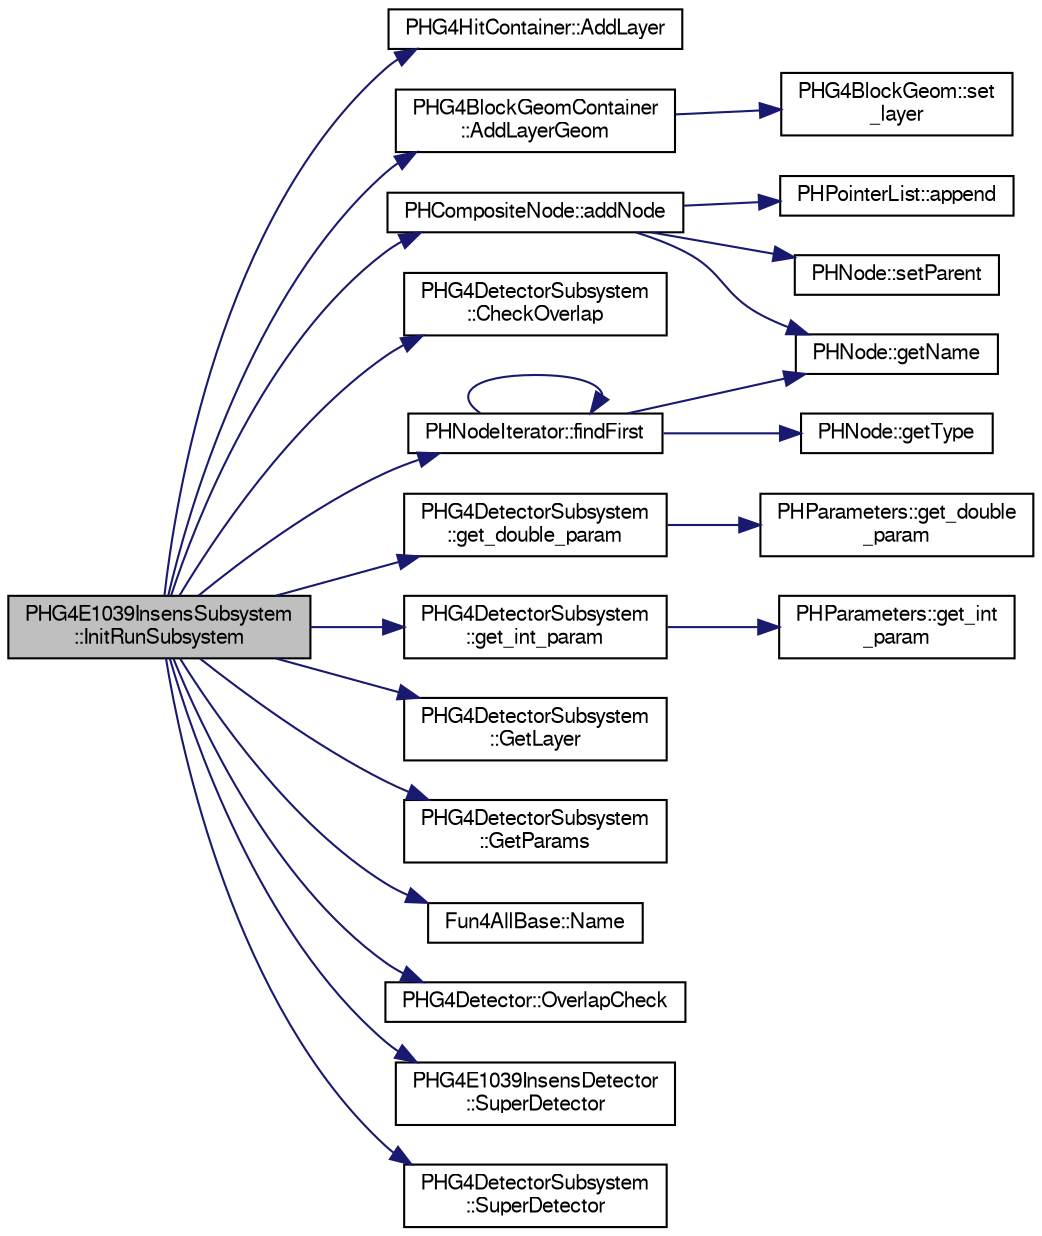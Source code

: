 digraph "PHG4E1039InsensSubsystem::InitRunSubsystem"
{
  bgcolor="transparent";
  edge [fontname="FreeSans",fontsize="10",labelfontname="FreeSans",labelfontsize="10"];
  node [fontname="FreeSans",fontsize="10",shape=record];
  rankdir="LR";
  Node1 [label="PHG4E1039InsensSubsystem\l::InitRunSubsystem",height=0.2,width=0.4,color="black", fillcolor="grey75", style="filled" fontcolor="black"];
  Node1 -> Node2 [color="midnightblue",fontsize="10",style="solid",fontname="FreeSans"];
  Node2 [label="PHG4HitContainer::AddLayer",height=0.2,width=0.4,color="black",URL="$d4/d30/classPHG4HitContainer.html#ab6b839bb51d6eb2f878651f6c3a52ca9"];
  Node1 -> Node3 [color="midnightblue",fontsize="10",style="solid",fontname="FreeSans"];
  Node3 [label="PHG4BlockGeomContainer\l::AddLayerGeom",height=0.2,width=0.4,color="black",URL="$d2/dd7/classPHG4BlockGeomContainer.html#a4f7db051cc84567591d367fceb6cbdec"];
  Node3 -> Node4 [color="midnightblue",fontsize="10",style="solid",fontname="FreeSans"];
  Node4 [label="PHG4BlockGeom::set\l_layer",height=0.2,width=0.4,color="black",URL="$df/d82/classPHG4BlockGeom.html#a5c1d6dceab925b27f4a0e753d8e714c0"];
  Node1 -> Node5 [color="midnightblue",fontsize="10",style="solid",fontname="FreeSans"];
  Node5 [label="PHCompositeNode::addNode",height=0.2,width=0.4,color="black",URL="$d5/dca/classPHCompositeNode.html#ac7dbf017614c324e218a001d729607bf"];
  Node5 -> Node6 [color="midnightblue",fontsize="10",style="solid",fontname="FreeSans"];
  Node6 [label="PHPointerList::append",height=0.2,width=0.4,color="black",URL="$d6/d86/classPHPointerList.html#af5fc4e6958b5b90c57bfb497566f503c"];
  Node5 -> Node7 [color="midnightblue",fontsize="10",style="solid",fontname="FreeSans"];
  Node7 [label="PHNode::getName",height=0.2,width=0.4,color="black",URL="$dc/d82/classPHNode.html#aca3576f926a4401eddc3d88bf0ce0de3"];
  Node5 -> Node8 [color="midnightblue",fontsize="10",style="solid",fontname="FreeSans"];
  Node8 [label="PHNode::setParent",height=0.2,width=0.4,color="black",URL="$dc/d82/classPHNode.html#adda2bd6cef2d5067bbe3016a990b7198"];
  Node1 -> Node9 [color="midnightblue",fontsize="10",style="solid",fontname="FreeSans"];
  Node9 [label="PHG4DetectorSubsystem\l::CheckOverlap",height=0.2,width=0.4,color="black",URL="$d5/d29/classPHG4DetectorSubsystem.html#a3a654db38f49eafe08c5fb725f63c959"];
  Node1 -> Node10 [color="midnightblue",fontsize="10",style="solid",fontname="FreeSans"];
  Node10 [label="PHNodeIterator::findFirst",height=0.2,width=0.4,color="black",URL="$d5/d07/classPHNodeIterator.html#aea98bf8619af59b1212a94fb32106baa"];
  Node10 -> Node11 [color="midnightblue",fontsize="10",style="solid",fontname="FreeSans"];
  Node11 [label="PHNode::getType",height=0.2,width=0.4,color="black",URL="$dc/d82/classPHNode.html#a4ab1f90aed955a652813bfe377087bda"];
  Node10 -> Node7 [color="midnightblue",fontsize="10",style="solid",fontname="FreeSans"];
  Node10 -> Node10 [color="midnightblue",fontsize="10",style="solid",fontname="FreeSans"];
  Node1 -> Node12 [color="midnightblue",fontsize="10",style="solid",fontname="FreeSans"];
  Node12 [label="PHG4DetectorSubsystem\l::get_double_param",height=0.2,width=0.4,color="black",URL="$d5/d29/classPHG4DetectorSubsystem.html#ac1432a8cbba08919cd979a2ab8c0b6c9"];
  Node12 -> Node13 [color="midnightblue",fontsize="10",style="solid",fontname="FreeSans"];
  Node13 [label="PHParameters::get_double\l_param",height=0.2,width=0.4,color="black",URL="$dd/dae/classPHParameters.html#aa61ce249b94375d9af4482c36a1308cf"];
  Node1 -> Node14 [color="midnightblue",fontsize="10",style="solid",fontname="FreeSans"];
  Node14 [label="PHG4DetectorSubsystem\l::get_int_param",height=0.2,width=0.4,color="black",URL="$d5/d29/classPHG4DetectorSubsystem.html#a0782302d2c93bb541eb2bc6c642b047b"];
  Node14 -> Node15 [color="midnightblue",fontsize="10",style="solid",fontname="FreeSans"];
  Node15 [label="PHParameters::get_int\l_param",height=0.2,width=0.4,color="black",URL="$dd/dae/classPHParameters.html#a0241ca27a369ab4865ac3d79620ac27c"];
  Node1 -> Node16 [color="midnightblue",fontsize="10",style="solid",fontname="FreeSans"];
  Node16 [label="PHG4DetectorSubsystem\l::GetLayer",height=0.2,width=0.4,color="black",URL="$d5/d29/classPHG4DetectorSubsystem.html#a9c9fc303db21d021153ed9bd2f636643"];
  Node1 -> Node17 [color="midnightblue",fontsize="10",style="solid",fontname="FreeSans"];
  Node17 [label="PHG4DetectorSubsystem\l::GetParams",height=0.2,width=0.4,color="black",URL="$d5/d29/classPHG4DetectorSubsystem.html#a6ce8e425ac50e6f13d44075bd6843dcf"];
  Node1 -> Node18 [color="midnightblue",fontsize="10",style="solid",fontname="FreeSans"];
  Node18 [label="Fun4AllBase::Name",height=0.2,width=0.4,color="black",URL="$d5/dec/classFun4AllBase.html#a41f9ac377743d046f590617fd6f4f0ed",tooltip="Returns the name of this module. "];
  Node1 -> Node19 [color="midnightblue",fontsize="10",style="solid",fontname="FreeSans"];
  Node19 [label="PHG4Detector::OverlapCheck",height=0.2,width=0.4,color="black",URL="$d3/de7/classPHG4Detector.html#a66317072e07262741c28f524681dd0fe"];
  Node1 -> Node20 [color="midnightblue",fontsize="10",style="solid",fontname="FreeSans"];
  Node20 [label="PHG4E1039InsensDetector\l::SuperDetector",height=0.2,width=0.4,color="black",URL="$d5/dd4/classPHG4E1039InsensDetector.html#a70d6c6887f3e47a17671fe46b9ff87be"];
  Node1 -> Node21 [color="midnightblue",fontsize="10",style="solid",fontname="FreeSans"];
  Node21 [label="PHG4DetectorSubsystem\l::SuperDetector",height=0.2,width=0.4,color="black",URL="$d5/d29/classPHG4DetectorSubsystem.html#a77a3c2f18604af4bc24e71703bdfb7de"];
}
